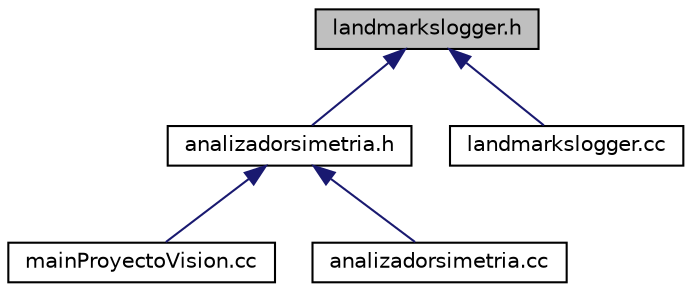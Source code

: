 digraph "landmarkslogger.h"
{
 // LATEX_PDF_SIZE
  edge [fontname="Helvetica",fontsize="10",labelfontname="Helvetica",labelfontsize="10"];
  node [fontname="Helvetica",fontsize="10",shape=record];
  Node1 [label="landmarkslogger.h",height=0.2,width=0.4,color="black", fillcolor="grey75", style="filled", fontcolor="black",tooltip="Archivo de cabecera de la clase LandmarksLogger."];
  Node1 -> Node2 [dir="back",color="midnightblue",fontsize="10",style="solid",fontname="Helvetica"];
  Node2 [label="analizadorsimetria.h",height=0.2,width=0.4,color="black", fillcolor="white", style="filled",URL="$analizadorsimetria_8h.html",tooltip="Archivo de cabecera de la clase base del proyecto."];
  Node2 -> Node3 [dir="back",color="midnightblue",fontsize="10",style="solid",fontname="Helvetica"];
  Node3 [label="mainProyectoVision.cc",height=0.2,width=0.4,color="black", fillcolor="white", style="filled",URL="$main_proyecto_vision_8cc.html",tooltip="Archivo con un programa ejemplificando el uso de la clase AnalizadorSimetria."];
  Node2 -> Node4 [dir="back",color="midnightblue",fontsize="10",style="solid",fontname="Helvetica"];
  Node4 [label="analizadorsimetria.cc",height=0.2,width=0.4,color="black", fillcolor="white", style="filled",URL="$analizadorsimetria_8cc.html",tooltip=" "];
  Node1 -> Node5 [dir="back",color="midnightblue",fontsize="10",style="solid",fontname="Helvetica"];
  Node5 [label="landmarkslogger.cc",height=0.2,width=0.4,color="black", fillcolor="white", style="filled",URL="$landmarkslogger_8cc.html",tooltip="Implementacion de la clase LandmarksLogger."];
}

